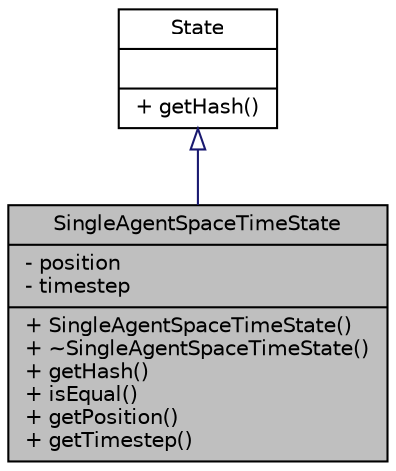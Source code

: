 digraph "SingleAgentSpaceTimeState"
{
 // INTERACTIVE_SVG=YES
 // LATEX_PDF_SIZE
  edge [fontname="Helvetica",fontsize="10",labelfontname="Helvetica",labelfontsize="10"];
  node [fontname="Helvetica",fontsize="10",shape=record];
  Node1 [label="{SingleAgentSpaceTimeState\n|- position\l- timestep\l|+ SingleAgentSpaceTimeState()\l+ ~SingleAgentSpaceTimeState()\l+ getHash()\l+ isEqual()\l+ getPosition()\l+ getTimestep()\l}",height=0.2,width=0.4,color="black", fillcolor="grey75", style="filled", fontcolor="black",tooltip=" "];
  Node2 -> Node1 [dir="back",color="midnightblue",fontsize="10",style="solid",arrowtail="onormal",fontname="Helvetica"];
  Node2 [label="{State\n||+ getHash()\l}",height=0.2,width=0.4,color="black", fillcolor="white", style="filled",URL="$classState.html",tooltip=" "];
}
